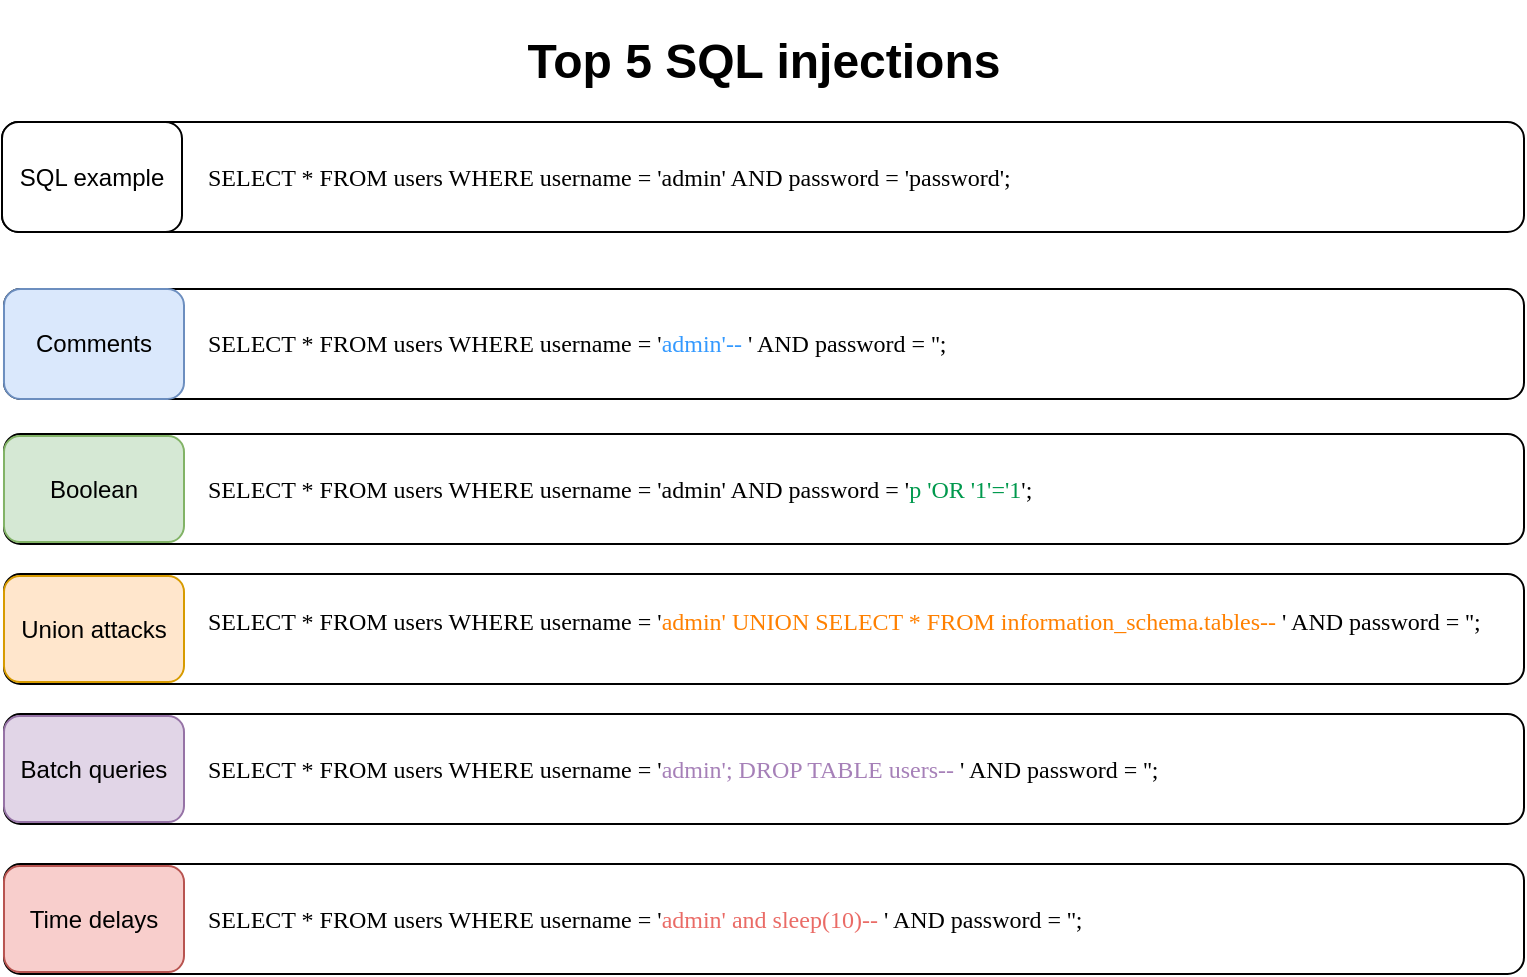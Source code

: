 <mxfile version="14.6.13" type="device"><diagram id="7CtaEN3-2V0XekyZM4TM" name="第 1 页"><mxGraphModel dx="945" dy="672" grid="1" gridSize="10" guides="1" tooltips="1" connect="1" arrows="1" fold="1" page="1" pageScale="1" pageWidth="827" pageHeight="1169" math="0" shadow="0"><root><mxCell id="0"/><mxCell id="1" parent="0"/><mxCell id="HaLmB2VqyiItZKWPXC9C-7" value="" style="rounded=1;whiteSpace=wrap;html=1;align=left;" vertex="1" parent="1"><mxGeometry x="42" y="143.5" width="760" height="55" as="geometry"/></mxCell><mxCell id="HaLmB2VqyiItZKWPXC9C-1" value="&lt;h1&gt;Top 5 SQL injections&lt;/h1&gt;" style="text;html=1;strokeColor=none;fillColor=none;align=center;verticalAlign=middle;whiteSpace=wrap;rounded=0;" vertex="1" parent="1"><mxGeometry x="282" y="10" width="280" height="40" as="geometry"/></mxCell><mxCell id="HaLmB2VqyiItZKWPXC9C-2" value="&lt;font face=&quot;Verdana&quot;&gt;SELECT * FROM users WHERE username = '&lt;font color=&quot;#3399ff&quot;&gt;admin'-- &lt;/font&gt;' AND password = '';&lt;/font&gt;" style="text;html=1;strokeColor=none;fillColor=none;align=left;verticalAlign=middle;whiteSpace=wrap;rounded=0;" vertex="1" parent="1"><mxGeometry x="142" y="156" width="490" height="30" as="geometry"/></mxCell><mxCell id="HaLmB2VqyiItZKWPXC9C-8" value="" style="rounded=1;whiteSpace=wrap;html=1;align=left;" vertex="1" parent="1"><mxGeometry x="42" y="216" width="760" height="55" as="geometry"/></mxCell><mxCell id="HaLmB2VqyiItZKWPXC9C-3" value="&lt;font face=&quot;Verdana&quot;&gt;SELECT * FROM users WHERE username = 'admin' AND password = '&lt;font color=&quot;#00994d&quot;&gt;p 'OR '1'='1&lt;/font&gt;';&lt;/font&gt;" style="text;html=1;strokeColor=none;fillColor=none;align=left;verticalAlign=middle;whiteSpace=wrap;rounded=0;" vertex="1" parent="1"><mxGeometry x="142" y="228.5" width="510" height="30" as="geometry"/></mxCell><mxCell id="HaLmB2VqyiItZKWPXC9C-9" value="Comments" style="rounded=1;whiteSpace=wrap;html=1;align=center;fillColor=#dae8fc;strokeColor=#6c8ebf;" vertex="1" parent="1"><mxGeometry x="42" y="143.5" width="90" height="55" as="geometry"/></mxCell><mxCell id="HaLmB2VqyiItZKWPXC9C-10" value="Boolean" style="rounded=1;whiteSpace=wrap;html=1;align=center;fillColor=#d5e8d4;strokeColor=#82b366;" vertex="1" parent="1"><mxGeometry x="42" y="217" width="90" height="53" as="geometry"/></mxCell><mxCell id="HaLmB2VqyiItZKWPXC9C-11" value="" style="rounded=1;whiteSpace=wrap;html=1;align=left;" vertex="1" parent="1"><mxGeometry x="42" y="286" width="760" height="55" as="geometry"/></mxCell><mxCell id="HaLmB2VqyiItZKWPXC9C-4" value="&lt;div&gt;&lt;font face=&quot;Verdana&quot;&gt;SELECT * FROM users WHERE username = '&lt;font color=&quot;#ff8000&quot;&gt;admin' UNION SELECT * FROM information_schema.tables-- &lt;/font&gt;' AND password = '';&lt;/font&gt;&lt;/div&gt;&lt;div&gt;&lt;br&gt;&lt;/div&gt;" style="text;html=1;strokeColor=none;fillColor=none;align=left;verticalAlign=middle;whiteSpace=wrap;rounded=0;" vertex="1" parent="1"><mxGeometry x="142" y="301.5" width="650" height="30" as="geometry"/></mxCell><mxCell id="HaLmB2VqyiItZKWPXC9C-12" value="Union attacks" style="rounded=1;whiteSpace=wrap;html=1;align=center;fillColor=#ffe6cc;strokeColor=#d79b00;" vertex="1" parent="1"><mxGeometry x="42" y="287" width="90" height="53" as="geometry"/></mxCell><mxCell id="HaLmB2VqyiItZKWPXC9C-13" value="" style="rounded=1;whiteSpace=wrap;html=1;align=left;" vertex="1" parent="1"><mxGeometry x="42" y="356" width="760" height="55" as="geometry"/></mxCell><mxCell id="HaLmB2VqyiItZKWPXC9C-5" value="&lt;div&gt;&lt;font face=&quot;Verdana&quot;&gt;SELECT * FROM users WHERE username = '&lt;font color=&quot;#a680b8&quot;&gt;admin'; DROP TABLE users-- &lt;/font&gt;' AND password = '';&lt;/font&gt;&lt;br&gt;&lt;/div&gt;" style="text;html=1;strokeColor=none;fillColor=none;align=left;verticalAlign=middle;whiteSpace=wrap;rounded=0;" vertex="1" parent="1"><mxGeometry x="142" y="368.5" width="580" height="30" as="geometry"/></mxCell><mxCell id="HaLmB2VqyiItZKWPXC9C-14" value="Batch queries" style="rounded=1;whiteSpace=wrap;html=1;align=center;fillColor=#e1d5e7;strokeColor=#9673a6;" vertex="1" parent="1"><mxGeometry x="42" y="357" width="90" height="53" as="geometry"/></mxCell><mxCell id="HaLmB2VqyiItZKWPXC9C-15" value="" style="rounded=1;whiteSpace=wrap;html=1;align=left;" vertex="1" parent="1"><mxGeometry x="42" y="431" width="760" height="55" as="geometry"/></mxCell><mxCell id="HaLmB2VqyiItZKWPXC9C-6" value="&lt;div&gt;&lt;font face=&quot;Verdana&quot;&gt;SELECT * FROM users WHERE username = '&lt;font color=&quot;#ea6b66&quot;&gt;admin' and sleep(10)-- &lt;/font&gt;' AND password = '';&lt;/font&gt;&lt;br&gt;&lt;/div&gt;" style="text;html=1;strokeColor=none;fillColor=none;align=left;verticalAlign=middle;whiteSpace=wrap;rounded=0;" vertex="1" parent="1"><mxGeometry x="142" y="443.5" width="570" height="30" as="geometry"/></mxCell><mxCell id="HaLmB2VqyiItZKWPXC9C-16" value="Time delays" style="rounded=1;whiteSpace=wrap;html=1;align=center;fillColor=#f8cecc;strokeColor=#b85450;" vertex="1" parent="1"><mxGeometry x="42" y="432" width="90" height="53" as="geometry"/></mxCell><mxCell id="HaLmB2VqyiItZKWPXC9C-18" value="&lt;span&gt;&lt;br&gt;&lt;/span&gt;" style="rounded=1;whiteSpace=wrap;html=1;fontFamily=Verdana;align=center;" vertex="1" parent="1"><mxGeometry x="41" y="60" width="761" height="55" as="geometry"/></mxCell><mxCell id="HaLmB2VqyiItZKWPXC9C-19" value="&lt;span style=&quot;font-family: &amp;#34;verdana&amp;#34; ; text-align: center&quot;&gt;SELECT * FROM users WHERE username = 'admin' AND password = 'password';&lt;/span&gt;" style="text;html=1;strokeColor=none;fillColor=none;align=left;verticalAlign=middle;whiteSpace=wrap;rounded=0;" vertex="1" parent="1"><mxGeometry x="142" y="72.5" width="490" height="30" as="geometry"/></mxCell><mxCell id="HaLmB2VqyiItZKWPXC9C-20" value="SQL example" style="rounded=1;whiteSpace=wrap;html=1;align=center;" vertex="1" parent="1"><mxGeometry x="41" y="60" width="90" height="55" as="geometry"/></mxCell></root></mxGraphModel></diagram></mxfile>